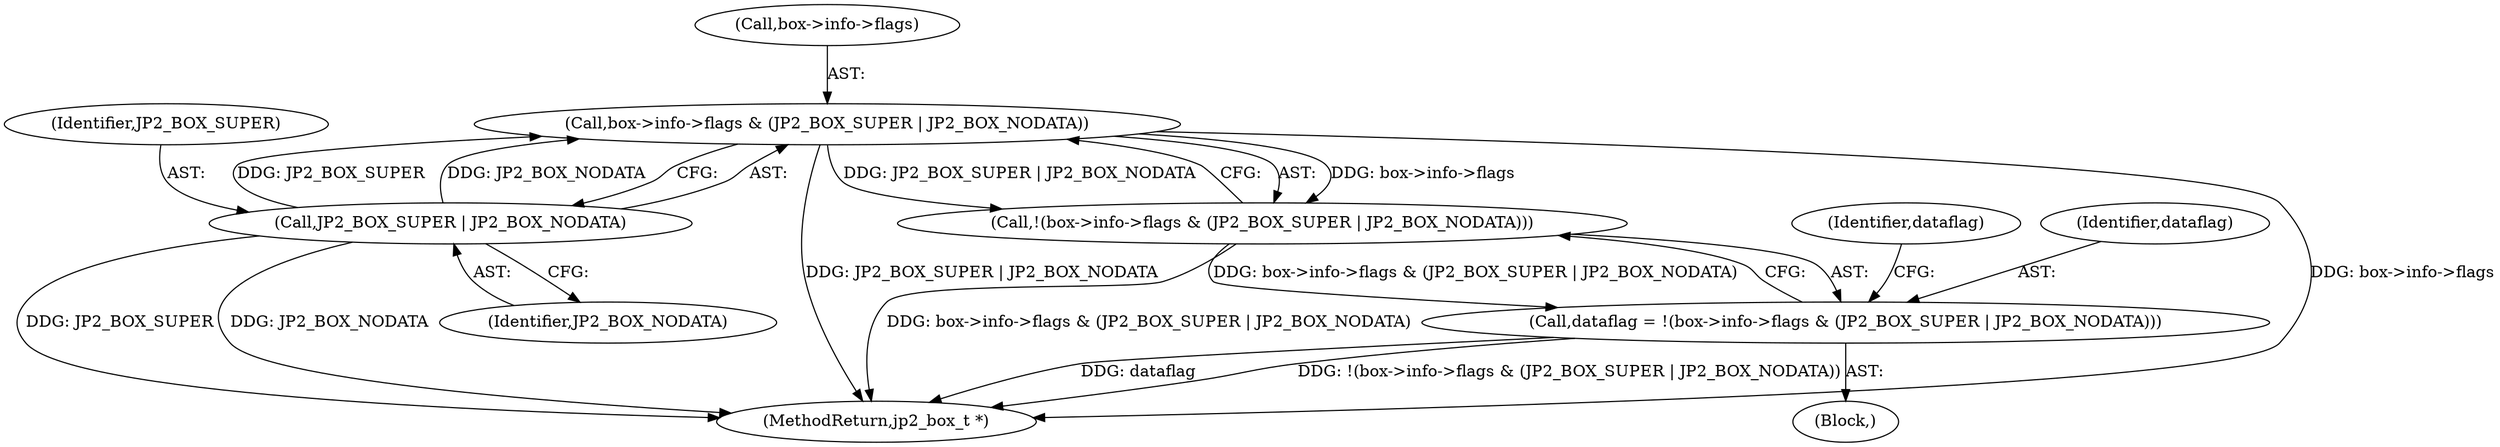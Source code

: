 digraph "0_jasper_e24bdc716c3327b067c551bc6cfb97fd2370358d@pointer" {
"1000257" [label="(Call,box->info->flags & (JP2_BOX_SUPER | JP2_BOX_NODATA))"];
"1000263" [label="(Call,JP2_BOX_SUPER | JP2_BOX_NODATA)"];
"1000256" [label="(Call,!(box->info->flags & (JP2_BOX_SUPER | JP2_BOX_NODATA)))"];
"1000254" [label="(Call,dataflag = !(box->info->flags & (JP2_BOX_SUPER | JP2_BOX_NODATA)))"];
"1000267" [label="(Identifier,dataflag)"];
"1000339" [label="(MethodReturn,jp2_box_t *)"];
"1000104" [label="(Block,)"];
"1000256" [label="(Call,!(box->info->flags & (JP2_BOX_SUPER | JP2_BOX_NODATA)))"];
"1000265" [label="(Identifier,JP2_BOX_NODATA)"];
"1000263" [label="(Call,JP2_BOX_SUPER | JP2_BOX_NODATA)"];
"1000264" [label="(Identifier,JP2_BOX_SUPER)"];
"1000257" [label="(Call,box->info->flags & (JP2_BOX_SUPER | JP2_BOX_NODATA))"];
"1000258" [label="(Call,box->info->flags)"];
"1000254" [label="(Call,dataflag = !(box->info->flags & (JP2_BOX_SUPER | JP2_BOX_NODATA)))"];
"1000255" [label="(Identifier,dataflag)"];
"1000257" -> "1000256"  [label="AST: "];
"1000257" -> "1000263"  [label="CFG: "];
"1000258" -> "1000257"  [label="AST: "];
"1000263" -> "1000257"  [label="AST: "];
"1000256" -> "1000257"  [label="CFG: "];
"1000257" -> "1000339"  [label="DDG: JP2_BOX_SUPER | JP2_BOX_NODATA"];
"1000257" -> "1000339"  [label="DDG: box->info->flags"];
"1000257" -> "1000256"  [label="DDG: box->info->flags"];
"1000257" -> "1000256"  [label="DDG: JP2_BOX_SUPER | JP2_BOX_NODATA"];
"1000263" -> "1000257"  [label="DDG: JP2_BOX_SUPER"];
"1000263" -> "1000257"  [label="DDG: JP2_BOX_NODATA"];
"1000263" -> "1000265"  [label="CFG: "];
"1000264" -> "1000263"  [label="AST: "];
"1000265" -> "1000263"  [label="AST: "];
"1000263" -> "1000339"  [label="DDG: JP2_BOX_NODATA"];
"1000263" -> "1000339"  [label="DDG: JP2_BOX_SUPER"];
"1000256" -> "1000254"  [label="AST: "];
"1000254" -> "1000256"  [label="CFG: "];
"1000256" -> "1000339"  [label="DDG: box->info->flags & (JP2_BOX_SUPER | JP2_BOX_NODATA)"];
"1000256" -> "1000254"  [label="DDG: box->info->flags & (JP2_BOX_SUPER | JP2_BOX_NODATA)"];
"1000254" -> "1000104"  [label="AST: "];
"1000255" -> "1000254"  [label="AST: "];
"1000267" -> "1000254"  [label="CFG: "];
"1000254" -> "1000339"  [label="DDG: dataflag"];
"1000254" -> "1000339"  [label="DDG: !(box->info->flags & (JP2_BOX_SUPER | JP2_BOX_NODATA))"];
}
